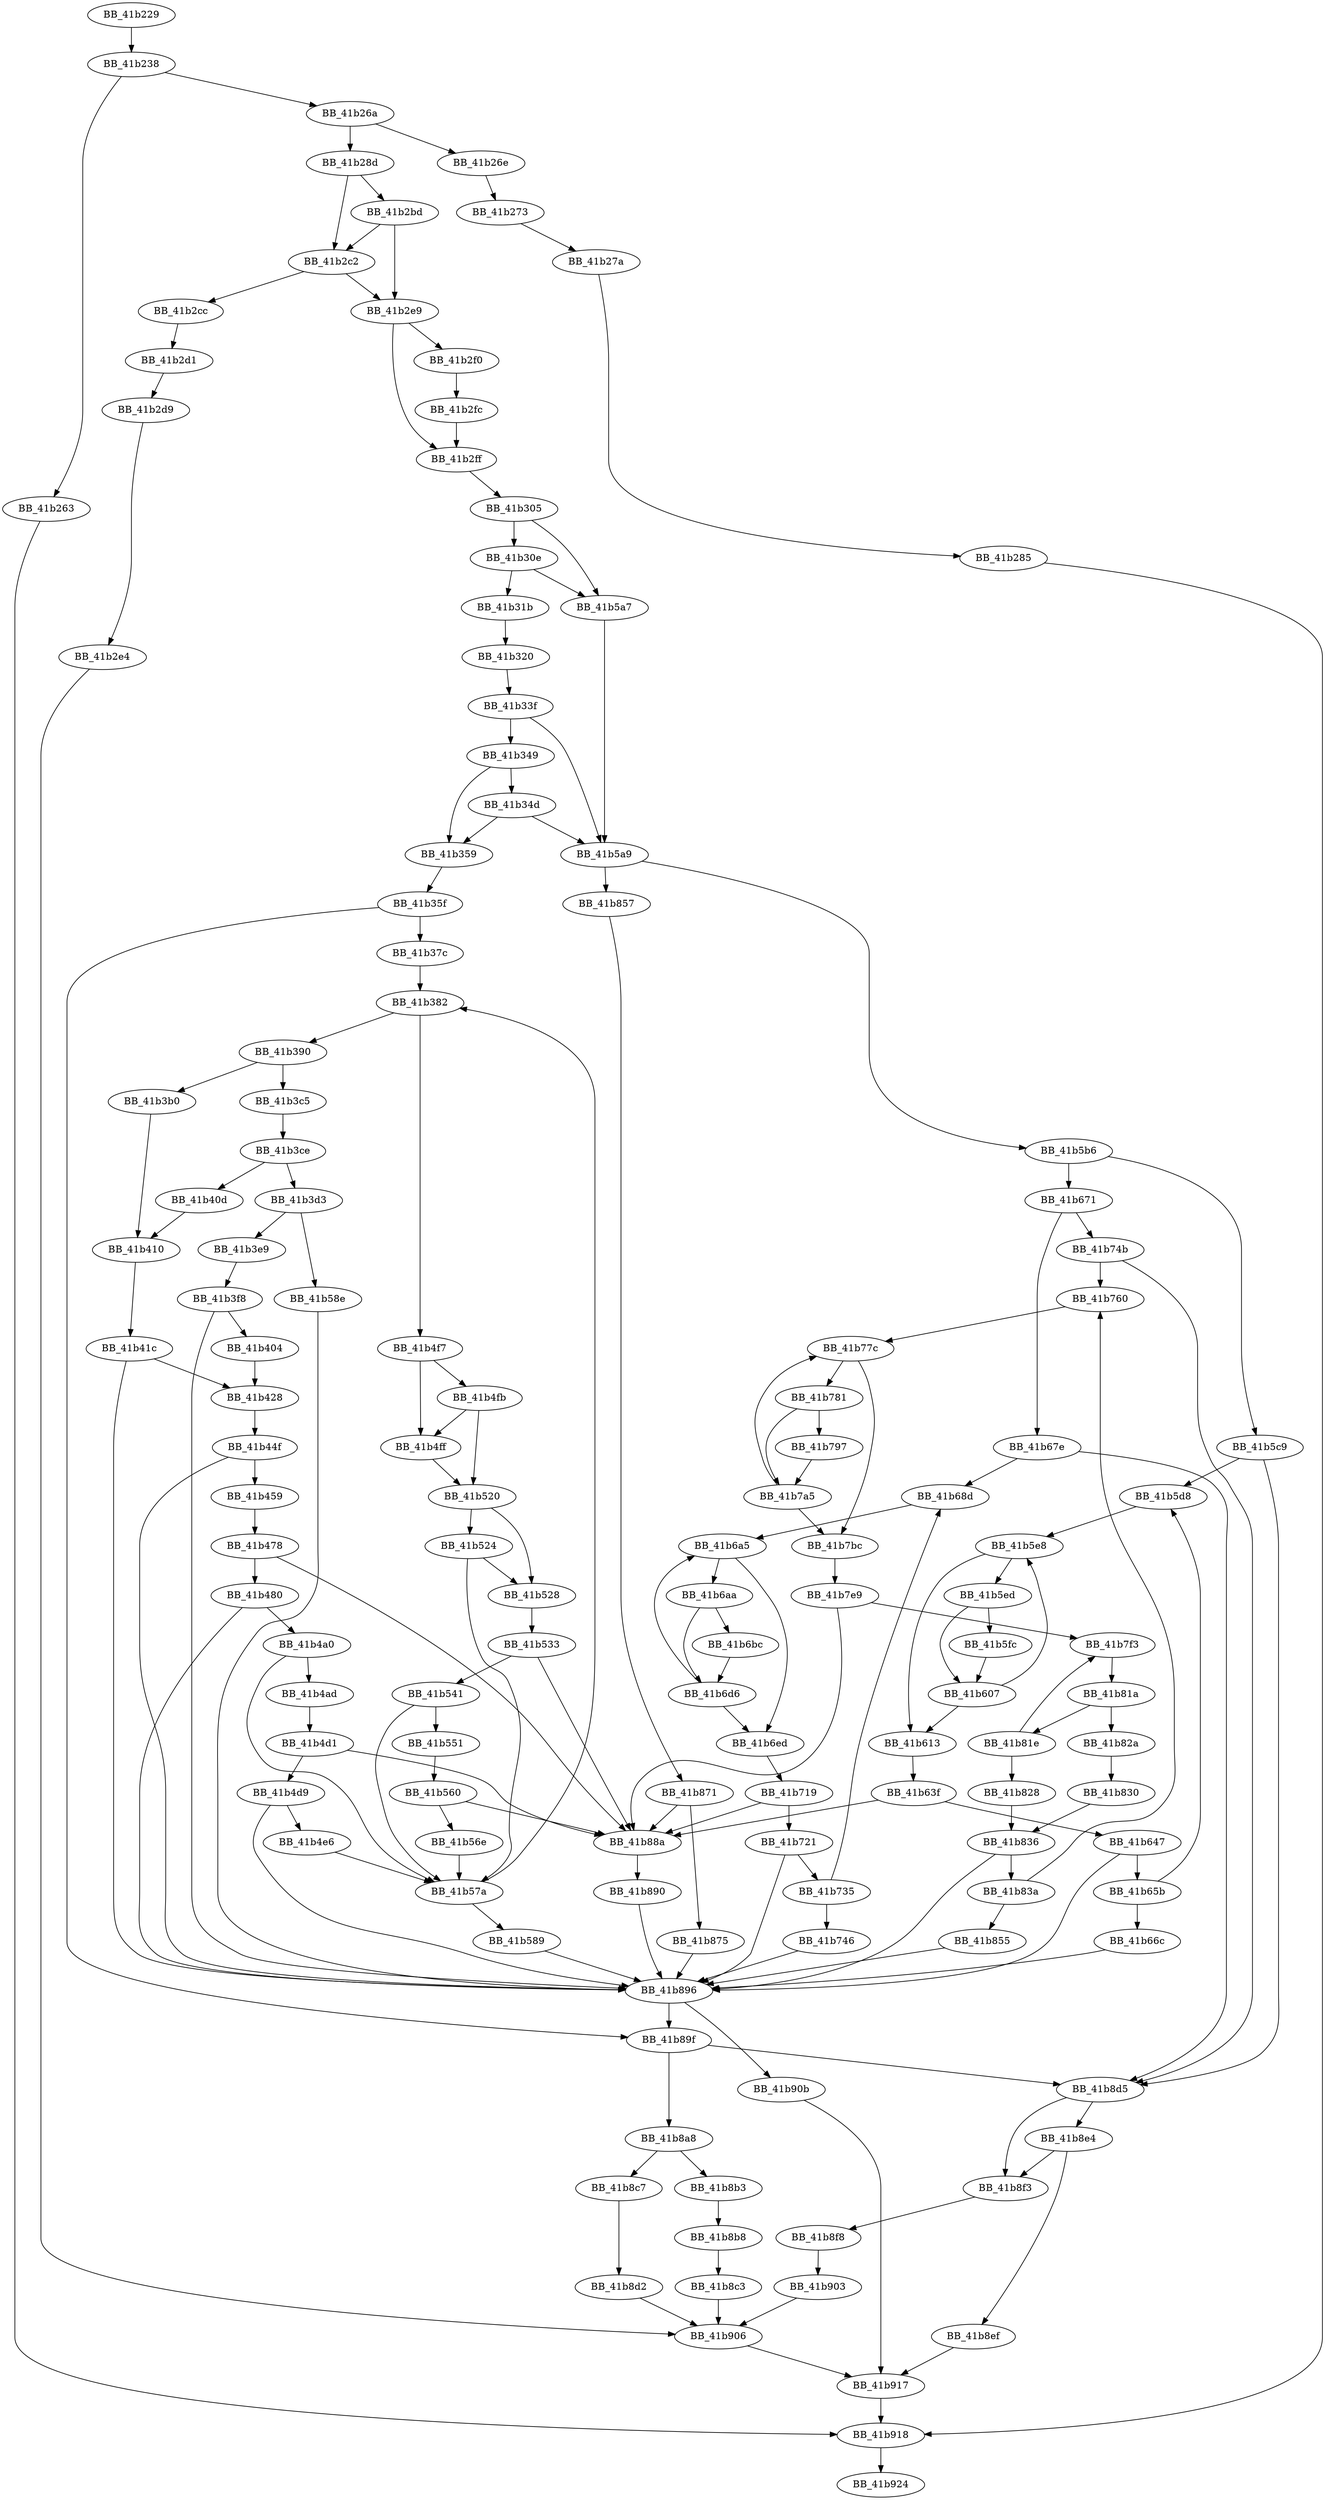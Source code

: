 DiGraph __write_nolock{
BB_41b229->BB_41b238
BB_41b238->BB_41b263
BB_41b238->BB_41b26a
BB_41b263->BB_41b918
BB_41b26a->BB_41b26e
BB_41b26a->BB_41b28d
BB_41b26e->BB_41b273
BB_41b273->BB_41b27a
BB_41b27a->BB_41b285
BB_41b285->BB_41b918
BB_41b28d->BB_41b2bd
BB_41b28d->BB_41b2c2
BB_41b2bd->BB_41b2c2
BB_41b2bd->BB_41b2e9
BB_41b2c2->BB_41b2cc
BB_41b2c2->BB_41b2e9
BB_41b2cc->BB_41b2d1
BB_41b2d1->BB_41b2d9
BB_41b2d9->BB_41b2e4
BB_41b2e4->BB_41b906
BB_41b2e9->BB_41b2f0
BB_41b2e9->BB_41b2ff
BB_41b2f0->BB_41b2fc
BB_41b2fc->BB_41b2ff
BB_41b2ff->BB_41b305
BB_41b305->BB_41b30e
BB_41b305->BB_41b5a7
BB_41b30e->BB_41b31b
BB_41b30e->BB_41b5a7
BB_41b31b->BB_41b320
BB_41b320->BB_41b33f
BB_41b33f->BB_41b349
BB_41b33f->BB_41b5a9
BB_41b349->BB_41b34d
BB_41b349->BB_41b359
BB_41b34d->BB_41b359
BB_41b34d->BB_41b5a9
BB_41b359->BB_41b35f
BB_41b35f->BB_41b37c
BB_41b35f->BB_41b89f
BB_41b37c->BB_41b382
BB_41b382->BB_41b390
BB_41b382->BB_41b4f7
BB_41b390->BB_41b3b0
BB_41b390->BB_41b3c5
BB_41b3b0->BB_41b410
BB_41b3c5->BB_41b3ce
BB_41b3ce->BB_41b3d3
BB_41b3ce->BB_41b40d
BB_41b3d3->BB_41b3e9
BB_41b3d3->BB_41b58e
BB_41b3e9->BB_41b3f8
BB_41b3f8->BB_41b404
BB_41b3f8->BB_41b896
BB_41b404->BB_41b428
BB_41b40d->BB_41b410
BB_41b410->BB_41b41c
BB_41b41c->BB_41b428
BB_41b41c->BB_41b896
BB_41b428->BB_41b44f
BB_41b44f->BB_41b459
BB_41b44f->BB_41b896
BB_41b459->BB_41b478
BB_41b478->BB_41b480
BB_41b478->BB_41b88a
BB_41b480->BB_41b4a0
BB_41b480->BB_41b896
BB_41b4a0->BB_41b4ad
BB_41b4a0->BB_41b57a
BB_41b4ad->BB_41b4d1
BB_41b4d1->BB_41b4d9
BB_41b4d1->BB_41b88a
BB_41b4d9->BB_41b4e6
BB_41b4d9->BB_41b896
BB_41b4e6->BB_41b57a
BB_41b4f7->BB_41b4fb
BB_41b4f7->BB_41b4ff
BB_41b4fb->BB_41b4ff
BB_41b4fb->BB_41b520
BB_41b4ff->BB_41b520
BB_41b520->BB_41b524
BB_41b520->BB_41b528
BB_41b524->BB_41b528
BB_41b524->BB_41b57a
BB_41b528->BB_41b533
BB_41b533->BB_41b541
BB_41b533->BB_41b88a
BB_41b541->BB_41b551
BB_41b541->BB_41b57a
BB_41b551->BB_41b560
BB_41b560->BB_41b56e
BB_41b560->BB_41b88a
BB_41b56e->BB_41b57a
BB_41b57a->BB_41b382
BB_41b57a->BB_41b589
BB_41b589->BB_41b896
BB_41b58e->BB_41b896
BB_41b5a7->BB_41b5a9
BB_41b5a9->BB_41b5b6
BB_41b5a9->BB_41b857
BB_41b5b6->BB_41b5c9
BB_41b5b6->BB_41b671
BB_41b5c9->BB_41b5d8
BB_41b5c9->BB_41b8d5
BB_41b5d8->BB_41b5e8
BB_41b5e8->BB_41b5ed
BB_41b5e8->BB_41b613
BB_41b5ed->BB_41b5fc
BB_41b5ed->BB_41b607
BB_41b5fc->BB_41b607
BB_41b607->BB_41b5e8
BB_41b607->BB_41b613
BB_41b613->BB_41b63f
BB_41b63f->BB_41b647
BB_41b63f->BB_41b88a
BB_41b647->BB_41b65b
BB_41b647->BB_41b896
BB_41b65b->BB_41b5d8
BB_41b65b->BB_41b66c
BB_41b66c->BB_41b896
BB_41b671->BB_41b67e
BB_41b671->BB_41b74b
BB_41b67e->BB_41b68d
BB_41b67e->BB_41b8d5
BB_41b68d->BB_41b6a5
BB_41b6a5->BB_41b6aa
BB_41b6a5->BB_41b6ed
BB_41b6aa->BB_41b6bc
BB_41b6aa->BB_41b6d6
BB_41b6bc->BB_41b6d6
BB_41b6d6->BB_41b6a5
BB_41b6d6->BB_41b6ed
BB_41b6ed->BB_41b719
BB_41b719->BB_41b721
BB_41b719->BB_41b88a
BB_41b721->BB_41b735
BB_41b721->BB_41b896
BB_41b735->BB_41b68d
BB_41b735->BB_41b746
BB_41b746->BB_41b896
BB_41b74b->BB_41b760
BB_41b74b->BB_41b8d5
BB_41b760->BB_41b77c
BB_41b77c->BB_41b781
BB_41b77c->BB_41b7bc
BB_41b781->BB_41b797
BB_41b781->BB_41b7a5
BB_41b797->BB_41b7a5
BB_41b7a5->BB_41b77c
BB_41b7a5->BB_41b7bc
BB_41b7bc->BB_41b7e9
BB_41b7e9->BB_41b7f3
BB_41b7e9->BB_41b88a
BB_41b7f3->BB_41b81a
BB_41b81a->BB_41b81e
BB_41b81a->BB_41b82a
BB_41b81e->BB_41b7f3
BB_41b81e->BB_41b828
BB_41b828->BB_41b836
BB_41b82a->BB_41b830
BB_41b830->BB_41b836
BB_41b836->BB_41b83a
BB_41b836->BB_41b896
BB_41b83a->BB_41b760
BB_41b83a->BB_41b855
BB_41b855->BB_41b896
BB_41b857->BB_41b871
BB_41b871->BB_41b875
BB_41b871->BB_41b88a
BB_41b875->BB_41b896
BB_41b88a->BB_41b890
BB_41b890->BB_41b896
BB_41b896->BB_41b89f
BB_41b896->BB_41b90b
BB_41b89f->BB_41b8a8
BB_41b89f->BB_41b8d5
BB_41b8a8->BB_41b8b3
BB_41b8a8->BB_41b8c7
BB_41b8b3->BB_41b8b8
BB_41b8b8->BB_41b8c3
BB_41b8c3->BB_41b906
BB_41b8c7->BB_41b8d2
BB_41b8d2->BB_41b906
BB_41b8d5->BB_41b8e4
BB_41b8d5->BB_41b8f3
BB_41b8e4->BB_41b8ef
BB_41b8e4->BB_41b8f3
BB_41b8ef->BB_41b917
BB_41b8f3->BB_41b8f8
BB_41b8f8->BB_41b903
BB_41b903->BB_41b906
BB_41b906->BB_41b917
BB_41b90b->BB_41b917
BB_41b917->BB_41b918
BB_41b918->BB_41b924
}
